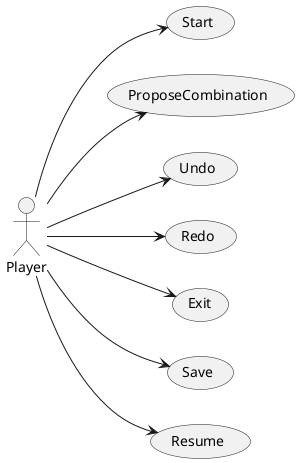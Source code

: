 @startuml actores
left to right direction
actor Player
usecase Start
usecase ProposeCombination
usecase Undo
usecase Redo
usecase Exit
usecase Save
usecase Resume

Player --> Start
Player --> ProposeCombination
Player --> Undo
Player --> Redo
Player --> Exit
Player --> Save
Player --> Resume
@enduml

@startuml contexto
state State0 as " "
state State1 as " "
state State2 as " "
state State3 as " "
state State4 as " "
[*] --> State0
State0 --> State1 : Start
State1 --> State1 : ProposeCombination
State1 --> State1 : [undoable]Undo
State1 --> State1 : [redoable]Redo
State1 --> State3 : Exit
State3 --> State4 : Save
State1 --> State3 : [isWinner || isLooser]
State0 --> State4 : [isWinner || isLooser]
State2 --> State0 : [isResumed]
State4 --> State2 : Resume
State2 --> [*] : [else]
@enduml